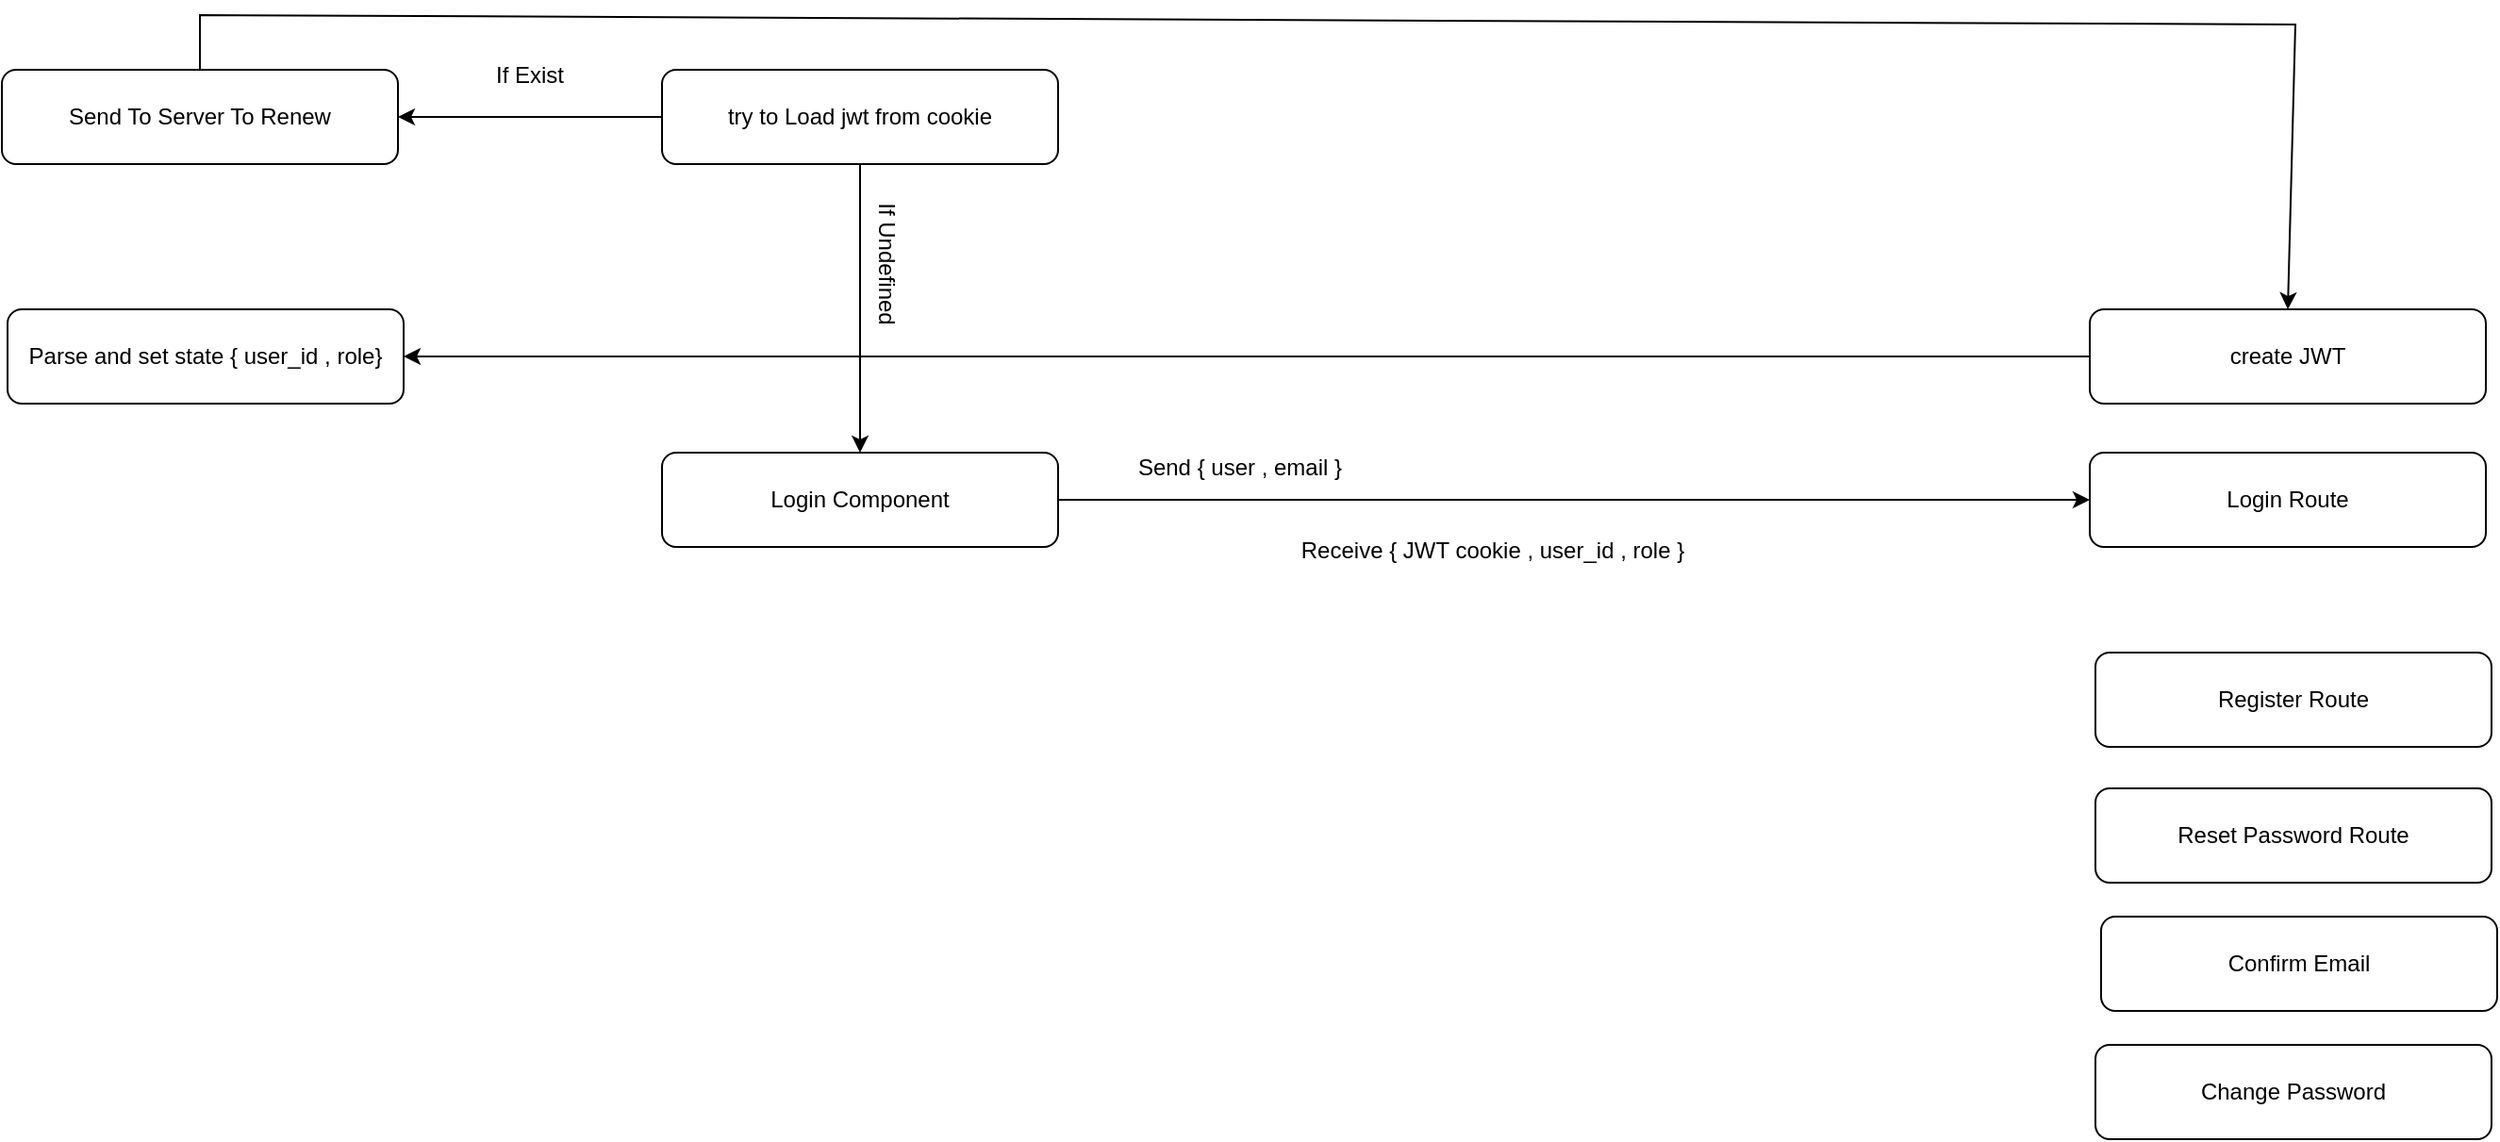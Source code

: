 <mxfile version="24.6.3" type="github">
  <diagram name="Page-1" id="uobpP5keh15hHktpZvG5">
    <mxGraphModel dx="2309" dy="1214" grid="0" gridSize="10" guides="1" tooltips="1" connect="1" arrows="1" fold="1" page="0" pageScale="1" pageWidth="850" pageHeight="1100" math="0" shadow="0">
      <root>
        <mxCell id="0" />
        <mxCell id="1" parent="0" />
        <mxCell id="7QSdH3X76_j9lBN3SgSZ-10" style="rounded=0;orthogonalLoop=1;jettySize=auto;html=1;exitX=1;exitY=0.5;exitDx=0;exitDy=0;entryX=0;entryY=0.5;entryDx=0;entryDy=0;fontFamily=Helvetica;fontSize=12;fontColor=default;" edge="1" parent="1" source="7QSdH3X76_j9lBN3SgSZ-3" target="7QSdH3X76_j9lBN3SgSZ-4">
          <mxGeometry relative="1" as="geometry" />
        </mxCell>
        <mxCell id="7QSdH3X76_j9lBN3SgSZ-3" value="Login Component" style="rounded=1;whiteSpace=wrap;html=1;" vertex="1" parent="1">
          <mxGeometry x="-70" y="-50" width="210" height="50" as="geometry" />
        </mxCell>
        <mxCell id="7QSdH3X76_j9lBN3SgSZ-4" value="Login Route" style="rounded=1;whiteSpace=wrap;html=1;" vertex="1" parent="1">
          <mxGeometry x="687" y="-50" width="210" height="50" as="geometry" />
        </mxCell>
        <mxCell id="7QSdH3X76_j9lBN3SgSZ-5" value="Register Route" style="rounded=1;whiteSpace=wrap;html=1;" vertex="1" parent="1">
          <mxGeometry x="690" y="56" width="210" height="50" as="geometry" />
        </mxCell>
        <mxCell id="7QSdH3X76_j9lBN3SgSZ-6" value="Reset Password Route" style="rounded=1;whiteSpace=wrap;html=1;" vertex="1" parent="1">
          <mxGeometry x="690" y="128" width="210" height="50" as="geometry" />
        </mxCell>
        <mxCell id="7QSdH3X76_j9lBN3SgSZ-7" value="Confirm Email" style="rounded=1;whiteSpace=wrap;html=1;" vertex="1" parent="1">
          <mxGeometry x="693" y="196" width="210" height="50" as="geometry" />
        </mxCell>
        <mxCell id="7QSdH3X76_j9lBN3SgSZ-8" value="Change Password" style="rounded=1;whiteSpace=wrap;html=1;" vertex="1" parent="1">
          <mxGeometry x="690" y="264" width="210" height="50" as="geometry" />
        </mxCell>
        <mxCell id="7QSdH3X76_j9lBN3SgSZ-12" value="Send { user , email } " style="text;html=1;align=center;verticalAlign=middle;whiteSpace=wrap;rounded=0;fontFamily=Helvetica;fontSize=12;fontColor=default;labelBackgroundColor=default;rotation=0;" vertex="1" parent="1">
          <mxGeometry x="148" y="-57" width="177" height="30" as="geometry" />
        </mxCell>
        <mxCell id="7QSdH3X76_j9lBN3SgSZ-13" value="Receive { JWT cookie , user_id , role }" style="text;html=1;align=center;verticalAlign=middle;whiteSpace=wrap;rounded=0;fontFamily=Helvetica;fontSize=12;fontColor=default;labelBackgroundColor=default;rotation=0;" vertex="1" parent="1">
          <mxGeometry x="238" y="-13" width="265" height="30" as="geometry" />
        </mxCell>
        <mxCell id="7QSdH3X76_j9lBN3SgSZ-16" style="edgeStyle=none;shape=connector;rounded=0;orthogonalLoop=1;jettySize=auto;html=1;strokeColor=default;align=center;verticalAlign=middle;fontFamily=Helvetica;fontSize=12;fontColor=default;labelBackgroundColor=default;endArrow=classic;" edge="1" parent="1" source="7QSdH3X76_j9lBN3SgSZ-15" target="7QSdH3X76_j9lBN3SgSZ-3">
          <mxGeometry relative="1" as="geometry">
            <mxPoint x="33" y="-52" as="targetPoint" />
          </mxGeometry>
        </mxCell>
        <mxCell id="7QSdH3X76_j9lBN3SgSZ-18" style="edgeStyle=none;shape=connector;rounded=0;orthogonalLoop=1;jettySize=auto;html=1;strokeColor=default;align=center;verticalAlign=middle;fontFamily=Helvetica;fontSize=12;fontColor=default;labelBackgroundColor=default;endArrow=classic;" edge="1" parent="1" source="7QSdH3X76_j9lBN3SgSZ-15">
          <mxGeometry relative="1" as="geometry">
            <mxPoint x="-210" y="-228" as="targetPoint" />
          </mxGeometry>
        </mxCell>
        <mxCell id="7QSdH3X76_j9lBN3SgSZ-15" value="try to Load jwt from cookie" style="rounded=1;whiteSpace=wrap;html=1;" vertex="1" parent="1">
          <mxGeometry x="-70" y="-253" width="210" height="50" as="geometry" />
        </mxCell>
        <mxCell id="7QSdH3X76_j9lBN3SgSZ-17" value="If Undefined" style="text;html=1;align=center;verticalAlign=middle;whiteSpace=wrap;rounded=0;fontFamily=Helvetica;fontSize=12;fontColor=default;labelBackgroundColor=default;rotation=90;" vertex="1" parent="1">
          <mxGeometry x="1" y="-165" width="96" height="30" as="geometry" />
        </mxCell>
        <mxCell id="7QSdH3X76_j9lBN3SgSZ-19" value="If Exist" style="text;html=1;align=center;verticalAlign=middle;whiteSpace=wrap;rounded=0;fontFamily=Helvetica;fontSize=12;fontColor=default;labelBackgroundColor=default;rotation=0;" vertex="1" parent="1">
          <mxGeometry x="-188" y="-265" width="96" height="30" as="geometry" />
        </mxCell>
        <mxCell id="7QSdH3X76_j9lBN3SgSZ-28" style="edgeStyle=none;shape=connector;rounded=0;orthogonalLoop=1;jettySize=auto;html=1;exitX=0.5;exitY=0;exitDx=0;exitDy=0;entryX=0.5;entryY=0;entryDx=0;entryDy=0;strokeColor=default;align=center;verticalAlign=middle;fontFamily=Helvetica;fontSize=12;fontColor=default;labelBackgroundColor=default;endArrow=classic;" edge="1" parent="1" source="7QSdH3X76_j9lBN3SgSZ-20" target="7QSdH3X76_j9lBN3SgSZ-25">
          <mxGeometry relative="1" as="geometry">
            <Array as="points">
              <mxPoint x="-315" y="-282" />
              <mxPoint x="796" y="-277" />
            </Array>
          </mxGeometry>
        </mxCell>
        <mxCell id="7QSdH3X76_j9lBN3SgSZ-20" value="Send To Server To Renew" style="rounded=1;whiteSpace=wrap;html=1;" vertex="1" parent="1">
          <mxGeometry x="-420" y="-253" width="210" height="50" as="geometry" />
        </mxCell>
        <mxCell id="7QSdH3X76_j9lBN3SgSZ-30" style="edgeStyle=none;shape=connector;rounded=0;orthogonalLoop=1;jettySize=auto;html=1;exitX=0;exitY=0.5;exitDx=0;exitDy=0;strokeColor=default;align=center;verticalAlign=middle;fontFamily=Helvetica;fontSize=12;fontColor=default;labelBackgroundColor=default;endArrow=classic;" edge="1" parent="1" source="7QSdH3X76_j9lBN3SgSZ-25" target="7QSdH3X76_j9lBN3SgSZ-29">
          <mxGeometry relative="1" as="geometry" />
        </mxCell>
        <mxCell id="7QSdH3X76_j9lBN3SgSZ-25" value="create JWT" style="rounded=1;whiteSpace=wrap;html=1;" vertex="1" parent="1">
          <mxGeometry x="687" y="-126" width="210" height="50" as="geometry" />
        </mxCell>
        <mxCell id="7QSdH3X76_j9lBN3SgSZ-29" value="Parse and set state { user_id , role}" style="rounded=1;whiteSpace=wrap;html=1;" vertex="1" parent="1">
          <mxGeometry x="-417" y="-126" width="210" height="50" as="geometry" />
        </mxCell>
      </root>
    </mxGraphModel>
  </diagram>
</mxfile>
